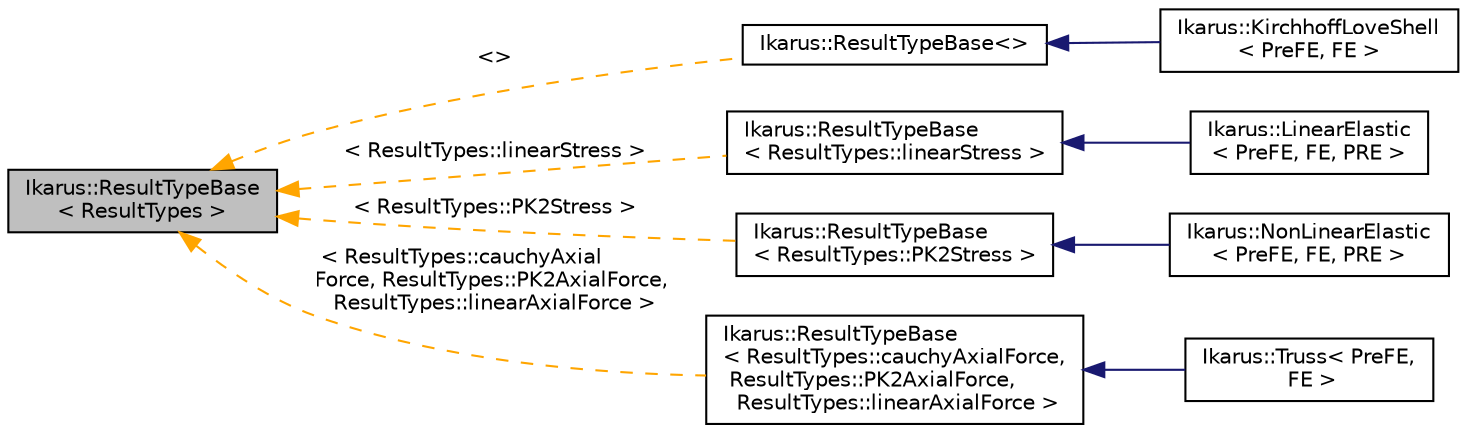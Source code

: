 digraph "Ikarus::ResultTypeBase&lt; ResultTypes &gt;"
{
 // LATEX_PDF_SIZE
  edge [fontname="Helvetica",fontsize="10",labelfontname="Helvetica",labelfontsize="10"];
  node [fontname="Helvetica",fontsize="10",shape=record];
  rankdir="LR";
  Node1 [label="Ikarus::ResultTypeBase\l\< ResultTypes \>",height=0.2,width=0.4,color="black", fillcolor="grey75", style="filled", fontcolor="black",tooltip="Base class for element definitions that provides common functionality for ResultTypes."];
  Node1 -> Node2 [dir="back",color="orange",fontsize="10",style="dashed",label=" \<\>" ,fontname="Helvetica"];
  Node2 [label="Ikarus::ResultTypeBase\<\>",height=0.2,width=0.4,color="black", fillcolor="white", style="filled",URL="$a01404.html",tooltip=" "];
  Node2 -> Node3 [dir="back",color="midnightblue",fontsize="10",style="solid",fontname="Helvetica"];
  Node3 [label="Ikarus::KirchhoffLoveShell\l\< PreFE, FE \>",height=0.2,width=0.4,color="black", fillcolor="white", style="filled",URL="$a01452.html",tooltip="Kirchhoff-Love shell finite element class."];
  Node1 -> Node4 [dir="back",color="orange",fontsize="10",style="dashed",label=" \< ResultTypes::linearStress \>" ,fontname="Helvetica"];
  Node4 [label="Ikarus::ResultTypeBase\l\< ResultTypes::linearStress \>",height=0.2,width=0.4,color="black", fillcolor="white", style="filled",URL="$a01404.html",tooltip=" "];
  Node4 -> Node5 [dir="back",color="midnightblue",fontsize="10",style="solid",fontname="Helvetica"];
  Node5 [label="Ikarus::LinearElastic\l\< PreFE, FE, PRE \>",height=0.2,width=0.4,color="black", fillcolor="white", style="filled",URL="$a01468.html",tooltip="LinearElastic class represents a linear elastic finite element."];
  Node1 -> Node6 [dir="back",color="orange",fontsize="10",style="dashed",label=" \< ResultTypes::PK2Stress \>" ,fontname="Helvetica"];
  Node6 [label="Ikarus::ResultTypeBase\l\< ResultTypes::PK2Stress \>",height=0.2,width=0.4,color="black", fillcolor="white", style="filled",URL="$a01404.html",tooltip=" "];
  Node6 -> Node7 [dir="back",color="midnightblue",fontsize="10",style="solid",fontname="Helvetica"];
  Node7 [label="Ikarus::NonLinearElastic\l\< PreFE, FE, PRE \>",height=0.2,width=0.4,color="black", fillcolor="white", style="filled",URL="$a01524.html",tooltip="NonLinearElastic class represents a non-linear elastic finite element."];
  Node1 -> Node8 [dir="back",color="orange",fontsize="10",style="dashed",label=" \< ResultTypes::cauchyAxial\lForce, ResultTypes::PK2AxialForce,\l ResultTypes::linearAxialForce \>" ,fontname="Helvetica"];
  Node8 [label="Ikarus::ResultTypeBase\l\< ResultTypes::cauchyAxialForce,\l ResultTypes::PK2AxialForce,\l ResultTypes::linearAxialForce \>",height=0.2,width=0.4,color="black", fillcolor="white", style="filled",URL="$a01404.html",tooltip=" "];
  Node8 -> Node9 [dir="back",color="midnightblue",fontsize="10",style="solid",fontname="Helvetica"];
  Node9 [label="Ikarus::Truss\< PreFE,\l FE \>",height=0.2,width=0.4,color="black", fillcolor="white", style="filled",URL="$a01532.html",tooltip="Truss class represents a truss finite element."];
}
